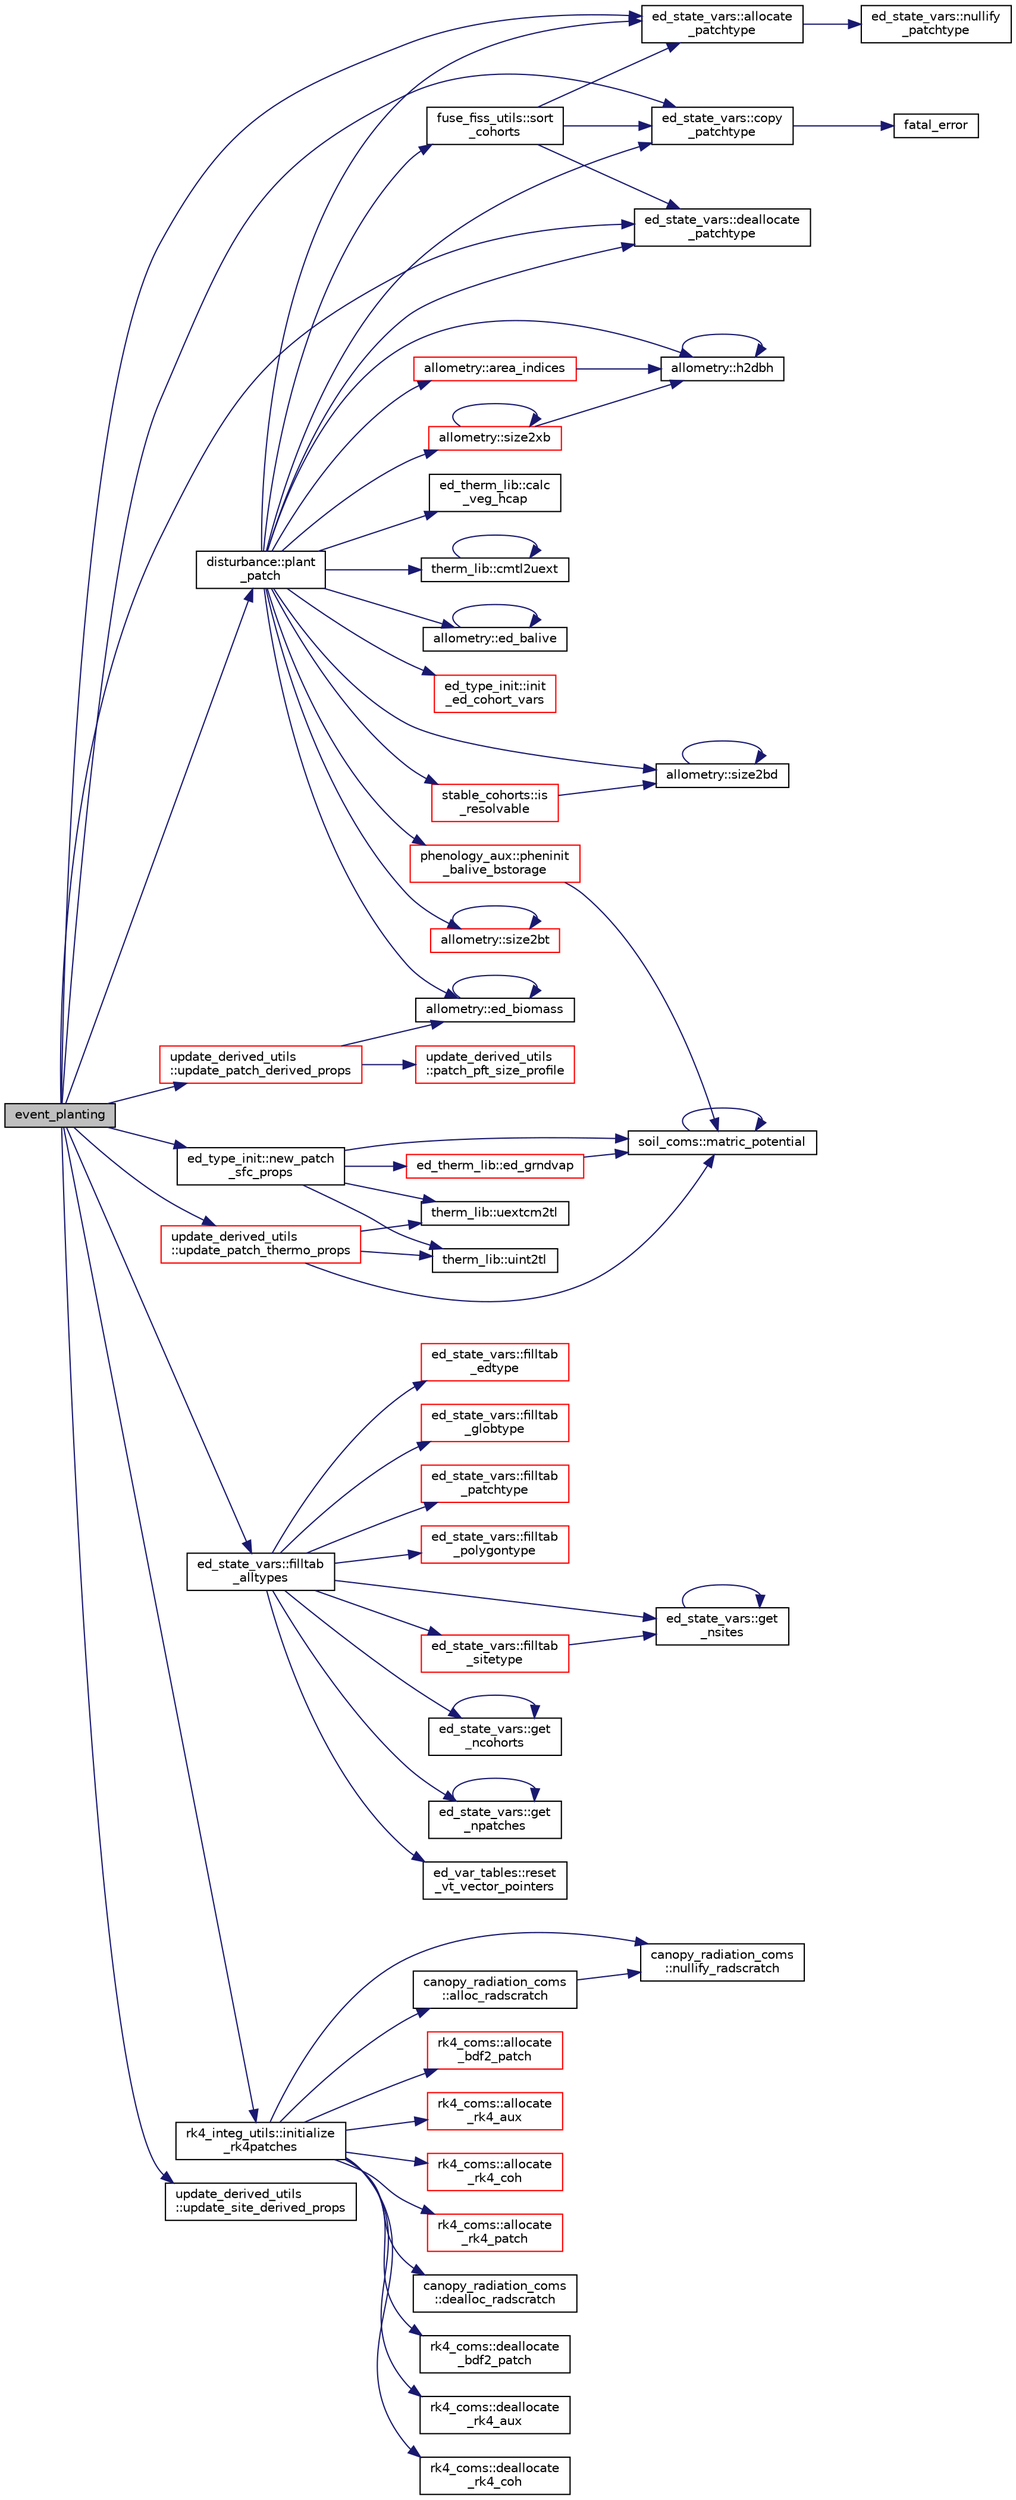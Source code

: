 digraph "event_planting"
{
 // LATEX_PDF_SIZE
  edge [fontname="Helvetica",fontsize="10",labelfontname="Helvetica",labelfontsize="10"];
  node [fontname="Helvetica",fontsize="10",shape=record];
  rankdir="LR";
  Node1 [label="event_planting",height=0.2,width=0.4,color="black", fillcolor="grey75", style="filled", fontcolor="black",tooltip=" "];
  Node1 -> Node2 [color="midnightblue",fontsize="10",style="solid"];
  Node2 [label="ed_state_vars::allocate\l_patchtype",height=0.2,width=0.4,color="black", fillcolor="white", style="filled",URL="$namespaceed__state__vars.html#a4837fc010e19721a127c9a8b04874594",tooltip="Allocates the cohort-level variables."];
  Node2 -> Node3 [color="midnightblue",fontsize="10",style="solid"];
  Node3 [label="ed_state_vars::nullify\l_patchtype",height=0.2,width=0.4,color="black", fillcolor="white", style="filled",URL="$namespaceed__state__vars.html#af1a07724c13a8dceb6ba2d3dab21b899",tooltip="Nullifies all cohort pointers."];
  Node1 -> Node4 [color="midnightblue",fontsize="10",style="solid"];
  Node4 [label="ed_state_vars::copy\l_patchtype",height=0.2,width=0.4,color="black", fillcolor="white", style="filled",URL="$namespaceed__state__vars.html#accd794e0e8d71ba375c3669097ae5c8d",tooltip="Copies a continuous chunk of cohorts from one place to another."];
  Node4 -> Node5 [color="midnightblue",fontsize="10",style="solid"];
  Node5 [label="fatal_error",height=0.2,width=0.4,color="black", fillcolor="white", style="filled",URL="$fatal__error_8_f90.html#a2a2bff228716ab48a81c795b348d1665",tooltip=" "];
  Node1 -> Node6 [color="midnightblue",fontsize="10",style="solid"];
  Node6 [label="ed_state_vars::deallocate\l_patchtype",height=0.2,width=0.4,color="black", fillcolor="white", style="filled",URL="$namespaceed__state__vars.html#a2845fb7d7264ed3c00651e9e46a16ed8",tooltip="De-allocates all cohort pointers."];
  Node1 -> Node7 [color="midnightblue",fontsize="10",style="solid"];
  Node7 [label="ed_state_vars::filltab\l_alltypes",height=0.2,width=0.4,color="black", fillcolor="white", style="filled",URL="$namespaceed__state__vars.html#afdc01451213108f52d4c3ac14a804f74",tooltip="This subroutine is the main driver for filling the variable table (var_table) of ED variables."];
  Node7 -> Node8 [color="midnightblue",fontsize="10",style="solid"];
  Node8 [label="ed_state_vars::filltab\l_edtype",height=0.2,width=0.4,color="red", fillcolor="white", style="filled",URL="$namespaceed__state__vars.html#a31b9d7889efe4b92ff8dc064eb655d4e",tooltip="This routine will fill the pointer table with the polygon-level variables   (edtype)."];
  Node7 -> Node27 [color="midnightblue",fontsize="10",style="solid"];
  Node27 [label="ed_state_vars::filltab\l_globtype",height=0.2,width=0.4,color="red", fillcolor="white", style="filled",URL="$namespaceed__state__vars.html#ac479c3704655d44e4b6b87b703c488a1",tooltip=" "];
  Node7 -> Node30 [color="midnightblue",fontsize="10",style="solid"];
  Node30 [label="ed_state_vars::filltab\l_patchtype",height=0.2,width=0.4,color="red", fillcolor="white", style="filled",URL="$namespaceed__state__vars.html#ac37a860383b752e5263aa945c99824a9",tooltip="This sub-routine fills in the variable table for cohort-level variables."];
  Node7 -> Node43 [color="midnightblue",fontsize="10",style="solid"];
  Node43 [label="ed_state_vars::filltab\l_polygontype",height=0.2,width=0.4,color="red", fillcolor="white", style="filled",URL="$namespaceed__state__vars.html#a5059d40682c2653017de524077b8dae5",tooltip="This sub-routine fills in the variable table with site-level variables."];
  Node7 -> Node55 [color="midnightblue",fontsize="10",style="solid"];
  Node55 [label="ed_state_vars::filltab\l_sitetype",height=0.2,width=0.4,color="red", fillcolor="white", style="filled",URL="$namespaceed__state__vars.html#adfda51c18d9eb4eab6a5f2d479eccd29",tooltip="This sub-routine will fill the variable table with the sitetype variables (patch-level)...."];
  Node55 -> Node69 [color="midnightblue",fontsize="10",style="solid"];
  Node69 [label="ed_state_vars::get\l_nsites",height=0.2,width=0.4,color="black", fillcolor="white", style="filled",URL="$namespaceed__state__vars.html#a71180ecf4c468babd534e14d280a688b",tooltip="This function gets the total number of sites."];
  Node69 -> Node69 [color="midnightblue",fontsize="10",style="solid"];
  Node7 -> Node70 [color="midnightblue",fontsize="10",style="solid"];
  Node70 [label="ed_state_vars::get\l_ncohorts",height=0.2,width=0.4,color="black", fillcolor="white", style="filled",URL="$namespaceed__state__vars.html#a3bec61b0abda2eb04c29f131b1130f37",tooltip="This function gets the total number of ncohorts."];
  Node70 -> Node70 [color="midnightblue",fontsize="10",style="solid"];
  Node7 -> Node71 [color="midnightblue",fontsize="10",style="solid"];
  Node71 [label="ed_state_vars::get\l_npatches",height=0.2,width=0.4,color="black", fillcolor="white", style="filled",URL="$namespaceed__state__vars.html#a87bcc335f1f8acbb6c87d33101c60e61",tooltip="This function gets the total number of patches."];
  Node71 -> Node71 [color="midnightblue",fontsize="10",style="solid"];
  Node7 -> Node69 [color="midnightblue",fontsize="10",style="solid"];
  Node7 -> Node12 [color="midnightblue",fontsize="10",style="solid"];
  Node12 [label="ed_var_tables::reset\l_vt_vector_pointers",height=0.2,width=0.4,color="black", fillcolor="white", style="filled",URL="$namespaceed__var__tables.html#aed76c1293872b5f6cf4c39c0747d2bb4",tooltip=" "];
  Node1 -> Node72 [color="midnightblue",fontsize="10",style="solid"];
  Node72 [label="rk4_integ_utils::initialize\l_rk4patches",height=0.2,width=0.4,color="black", fillcolor="white", style="filled",URL="$namespacerk4__integ__utils.html#a4bfa1d47da43801294297d415bbef021",tooltip=" "];
  Node72 -> Node73 [color="midnightblue",fontsize="10",style="solid"];
  Node73 [label="canopy_radiation_coms\l::alloc_radscratch",height=0.2,width=0.4,color="black", fillcolor="white", style="filled",URL="$namespacecanopy__radiation__coms.html#abf436863eec6f51fbcad29f1a0ad8833",tooltip=" "];
  Node73 -> Node74 [color="midnightblue",fontsize="10",style="solid"];
  Node74 [label="canopy_radiation_coms\l::nullify_radscratch",height=0.2,width=0.4,color="black", fillcolor="white", style="filled",URL="$namespacecanopy__radiation__coms.html#a5d6cfa703bca9703874fe55efaf4f05d",tooltip=" "];
  Node72 -> Node75 [color="midnightblue",fontsize="10",style="solid"];
  Node75 [label="rk4_coms::allocate\l_bdf2_patch",height=0.2,width=0.4,color="red", fillcolor="white", style="filled",URL="$namespacerk4__coms.html#a292fa2f7c65668f516015eff1a3b74e2",tooltip=" "];
  Node72 -> Node78 [color="midnightblue",fontsize="10",style="solid"];
  Node78 [label="rk4_coms::allocate\l_rk4_aux",height=0.2,width=0.4,color="red", fillcolor="white", style="filled",URL="$namespacerk4__coms.html#afe1de3958c4ca4c64d5fb2160fced95f",tooltip=" "];
  Node72 -> Node81 [color="midnightblue",fontsize="10",style="solid"];
  Node81 [label="rk4_coms::allocate\l_rk4_coh",height=0.2,width=0.4,color="red", fillcolor="white", style="filled",URL="$namespacerk4__coms.html#ac355c3cf81ffef1c269338cf8b07c4bc",tooltip=" "];
  Node72 -> Node84 [color="midnightblue",fontsize="10",style="solid"];
  Node84 [label="rk4_coms::allocate\l_rk4_patch",height=0.2,width=0.4,color="red", fillcolor="white", style="filled",URL="$namespacerk4__coms.html#a52256ca0348235c95a467581d6067dac",tooltip=" "];
  Node72 -> Node87 [color="midnightblue",fontsize="10",style="solid"];
  Node87 [label="canopy_radiation_coms\l::dealloc_radscratch",height=0.2,width=0.4,color="black", fillcolor="white", style="filled",URL="$namespacecanopy__radiation__coms.html#abbcda361926e277937b84aa18b779d72",tooltip=" "];
  Node72 -> Node88 [color="midnightblue",fontsize="10",style="solid"];
  Node88 [label="rk4_coms::deallocate\l_bdf2_patch",height=0.2,width=0.4,color="black", fillcolor="white", style="filled",URL="$namespacerk4__coms.html#a38274254cb16401c20124f7620f64ab2",tooltip=" "];
  Node72 -> Node89 [color="midnightblue",fontsize="10",style="solid"];
  Node89 [label="rk4_coms::deallocate\l_rk4_aux",height=0.2,width=0.4,color="black", fillcolor="white", style="filled",URL="$namespacerk4__coms.html#a5af13b35af38a83aed0e367f7053ffc3",tooltip=" "];
  Node72 -> Node90 [color="midnightblue",fontsize="10",style="solid"];
  Node90 [label="rk4_coms::deallocate\l_rk4_coh",height=0.2,width=0.4,color="black", fillcolor="white", style="filled",URL="$namespacerk4__coms.html#a56a9eb1fd462e81374c5993b69d3d05c",tooltip=" "];
  Node72 -> Node74 [color="midnightblue",fontsize="10",style="solid"];
  Node1 -> Node91 [color="midnightblue",fontsize="10",style="solid"];
  Node91 [label="ed_type_init::new_patch\l_sfc_props",height=0.2,width=0.4,color="black", fillcolor="white", style="filled",URL="$namespaceed__type__init.html#a580609d92a0bb3edd1f381c76c833ad8",tooltip=" "];
  Node91 -> Node92 [color="midnightblue",fontsize="10",style="solid"];
  Node92 [label="ed_therm_lib::ed_grndvap",height=0.2,width=0.4,color="red", fillcolor="white", style="filled",URL="$namespaceed__therm__lib.html#aa6561183a4fc06ca1c9430914a5b6032",tooltip=" "];
  Node92 -> Node93 [color="midnightblue",fontsize="10",style="solid"];
  Node93 [label="soil_coms::matric_potential",height=0.2,width=0.4,color="black", fillcolor="white", style="filled",URL="$namespacesoil__coms.html#a73e12fe029c8b3eb5afe2c2c000efc19",tooltip=" "];
  Node93 -> Node93 [color="midnightblue",fontsize="10",style="solid"];
  Node91 -> Node93 [color="midnightblue",fontsize="10",style="solid"];
  Node91 -> Node97 [color="midnightblue",fontsize="10",style="solid"];
  Node97 [label="therm_lib::uextcm2tl",height=0.2,width=0.4,color="black", fillcolor="white", style="filled",URL="$namespacetherm__lib.html#ac588ab0dc1c0c52c4c41b847be134ee9",tooltip=" "];
  Node91 -> Node98 [color="midnightblue",fontsize="10",style="solid"];
  Node98 [label="therm_lib::uint2tl",height=0.2,width=0.4,color="black", fillcolor="white", style="filled",URL="$namespacetherm__lib.html#a6ded17767672913967afa919fef33015",tooltip=" "];
  Node1 -> Node99 [color="midnightblue",fontsize="10",style="solid"];
  Node99 [label="disturbance::plant\l_patch",height=0.2,width=0.4,color="black", fillcolor="white", style="filled",URL="$namespacedisturbance.html#ab9582ce139b127edbddc824c2d9f1df3",tooltip=" "];
  Node99 -> Node2 [color="midnightblue",fontsize="10",style="solid"];
  Node99 -> Node100 [color="midnightblue",fontsize="10",style="solid"];
  Node100 [label="allometry::area_indices",height=0.2,width=0.4,color="red", fillcolor="white", style="filled",URL="$namespaceallometry.html#ac715c0d308392f2b0eee93ab9ae210b1",tooltip=" "];
  Node100 -> Node101 [color="midnightblue",fontsize="10",style="solid"];
  Node101 [label="allometry::h2dbh",height=0.2,width=0.4,color="black", fillcolor="white", style="filled",URL="$namespaceallometry.html#a31aa8db06e86ec74efb5e692417399df",tooltip=" "];
  Node101 -> Node101 [color="midnightblue",fontsize="10",style="solid"];
  Node99 -> Node104 [color="midnightblue",fontsize="10",style="solid"];
  Node104 [label="ed_therm_lib::calc\l_veg_hcap",height=0.2,width=0.4,color="black", fillcolor="white", style="filled",URL="$namespaceed__therm__lib.html#a62aa3e655f926d54d065649263acbc8c",tooltip=" "];
  Node99 -> Node105 [color="midnightblue",fontsize="10",style="solid"];
  Node105 [label="therm_lib::cmtl2uext",height=0.2,width=0.4,color="black", fillcolor="white", style="filled",URL="$namespacetherm__lib.html#a2db60e1f300fadcd09ef451059aa571b",tooltip=" "];
  Node105 -> Node105 [color="midnightblue",fontsize="10",style="solid"];
  Node99 -> Node4 [color="midnightblue",fontsize="10",style="solid"];
  Node99 -> Node6 [color="midnightblue",fontsize="10",style="solid"];
  Node99 -> Node106 [color="midnightblue",fontsize="10",style="solid"];
  Node106 [label="allometry::ed_balive",height=0.2,width=0.4,color="black", fillcolor="white", style="filled",URL="$namespaceallometry.html#a5bd25d4c4a3c5dda8a2158e3c7c57792",tooltip=" "];
  Node106 -> Node106 [color="midnightblue",fontsize="10",style="solid"];
  Node99 -> Node107 [color="midnightblue",fontsize="10",style="solid"];
  Node107 [label="allometry::ed_biomass",height=0.2,width=0.4,color="black", fillcolor="white", style="filled",URL="$namespaceallometry.html#ab6a3d3302db0096b21354babe768677b",tooltip=" "];
  Node107 -> Node107 [color="midnightblue",fontsize="10",style="solid"];
  Node99 -> Node101 [color="midnightblue",fontsize="10",style="solid"];
  Node99 -> Node108 [color="midnightblue",fontsize="10",style="solid"];
  Node108 [label="ed_type_init::init\l_ed_cohort_vars",height=0.2,width=0.4,color="red", fillcolor="white", style="filled",URL="$namespaceed__type__init.html#ab30c622196bad8ad50484812a3fe1868",tooltip=" "];
  Node99 -> Node117 [color="midnightblue",fontsize="10",style="solid"];
  Node117 [label="stable_cohorts::is\l_resolvable",height=0.2,width=0.4,color="red", fillcolor="white", style="filled",URL="$namespacestable__cohorts.html#a00b7ade90014855bc382264976df8d53",tooltip=" "];
  Node117 -> Node118 [color="midnightblue",fontsize="10",style="solid"];
  Node118 [label="allometry::size2bd",height=0.2,width=0.4,color="black", fillcolor="white", style="filled",URL="$namespaceallometry.html#a08a0764bc1887e71051914ed5b30c72c",tooltip=" "];
  Node118 -> Node118 [color="midnightblue",fontsize="10",style="solid"];
  Node99 -> Node121 [color="midnightblue",fontsize="10",style="solid"];
  Node121 [label="phenology_aux::pheninit\l_balive_bstorage",height=0.2,width=0.4,color="red", fillcolor="white", style="filled",URL="$namespacephenology__aux.html#ae0f0177a7271670c7c3ac03a44482b75",tooltip=" "];
  Node121 -> Node93 [color="midnightblue",fontsize="10",style="solid"];
  Node99 -> Node118 [color="midnightblue",fontsize="10",style="solid"];
  Node99 -> Node123 [color="midnightblue",fontsize="10",style="solid"];
  Node123 [label="allometry::size2bt",height=0.2,width=0.4,color="red", fillcolor="white", style="filled",URL="$namespaceallometry.html#ac230dfaa6f3a6177011cc298eecb569a",tooltip=" "];
  Node123 -> Node123 [color="midnightblue",fontsize="10",style="solid"];
  Node99 -> Node125 [color="midnightblue",fontsize="10",style="solid"];
  Node125 [label="allometry::size2xb",height=0.2,width=0.4,color="red", fillcolor="white", style="filled",URL="$namespaceallometry.html#a774c3e4785f2bfe0a7fe2d5d15293137",tooltip=" "];
  Node125 -> Node101 [color="midnightblue",fontsize="10",style="solid"];
  Node125 -> Node125 [color="midnightblue",fontsize="10",style="solid"];
  Node99 -> Node126 [color="midnightblue",fontsize="10",style="solid"];
  Node126 [label="fuse_fiss_utils::sort\l_cohorts",height=0.2,width=0.4,color="black", fillcolor="white", style="filled",URL="$namespacefuse__fiss__utils.html#a31e4835d2465d1400c7cbbb51976b341",tooltip="This subroutine will sort the cohorts by size (1st = tallest, last = shortest.)"];
  Node126 -> Node2 [color="midnightblue",fontsize="10",style="solid"];
  Node126 -> Node4 [color="midnightblue",fontsize="10",style="solid"];
  Node126 -> Node6 [color="midnightblue",fontsize="10",style="solid"];
  Node1 -> Node127 [color="midnightblue",fontsize="10",style="solid"];
  Node127 [label="update_derived_utils\l::update_patch_derived_props",height=0.2,width=0.4,color="red", fillcolor="white", style="filled",URL="$namespaceupdate__derived__utils.html#a5405d4f087e58593585a72bcf6081b1c",tooltip=" "];
  Node127 -> Node107 [color="midnightblue",fontsize="10",style="solid"];
  Node127 -> Node128 [color="midnightblue",fontsize="10",style="solid"];
  Node128 [label="update_derived_utils\l::patch_pft_size_profile",height=0.2,width=0.4,color="red", fillcolor="white", style="filled",URL="$namespaceupdate__derived__utils.html#a9b732fc650e42658e5e31b19e0915610",tooltip=" "];
  Node1 -> Node130 [color="midnightblue",fontsize="10",style="solid"];
  Node130 [label="update_derived_utils\l::update_patch_thermo_props",height=0.2,width=0.4,color="red", fillcolor="white", style="filled",URL="$namespaceupdate__derived__utils.html#a9d77c42f32198aa87e8aee961009bef3",tooltip=" "];
  Node130 -> Node93 [color="midnightblue",fontsize="10",style="solid"];
  Node130 -> Node97 [color="midnightblue",fontsize="10",style="solid"];
  Node130 -> Node98 [color="midnightblue",fontsize="10",style="solid"];
  Node1 -> Node135 [color="midnightblue",fontsize="10",style="solid"];
  Node135 [label="update_derived_utils\l::update_site_derived_props",height=0.2,width=0.4,color="black", fillcolor="white", style="filled",URL="$namespaceupdate__derived__utils.html#a5286b7242911faccf91eb1f9d9944e55",tooltip=" "];
}
